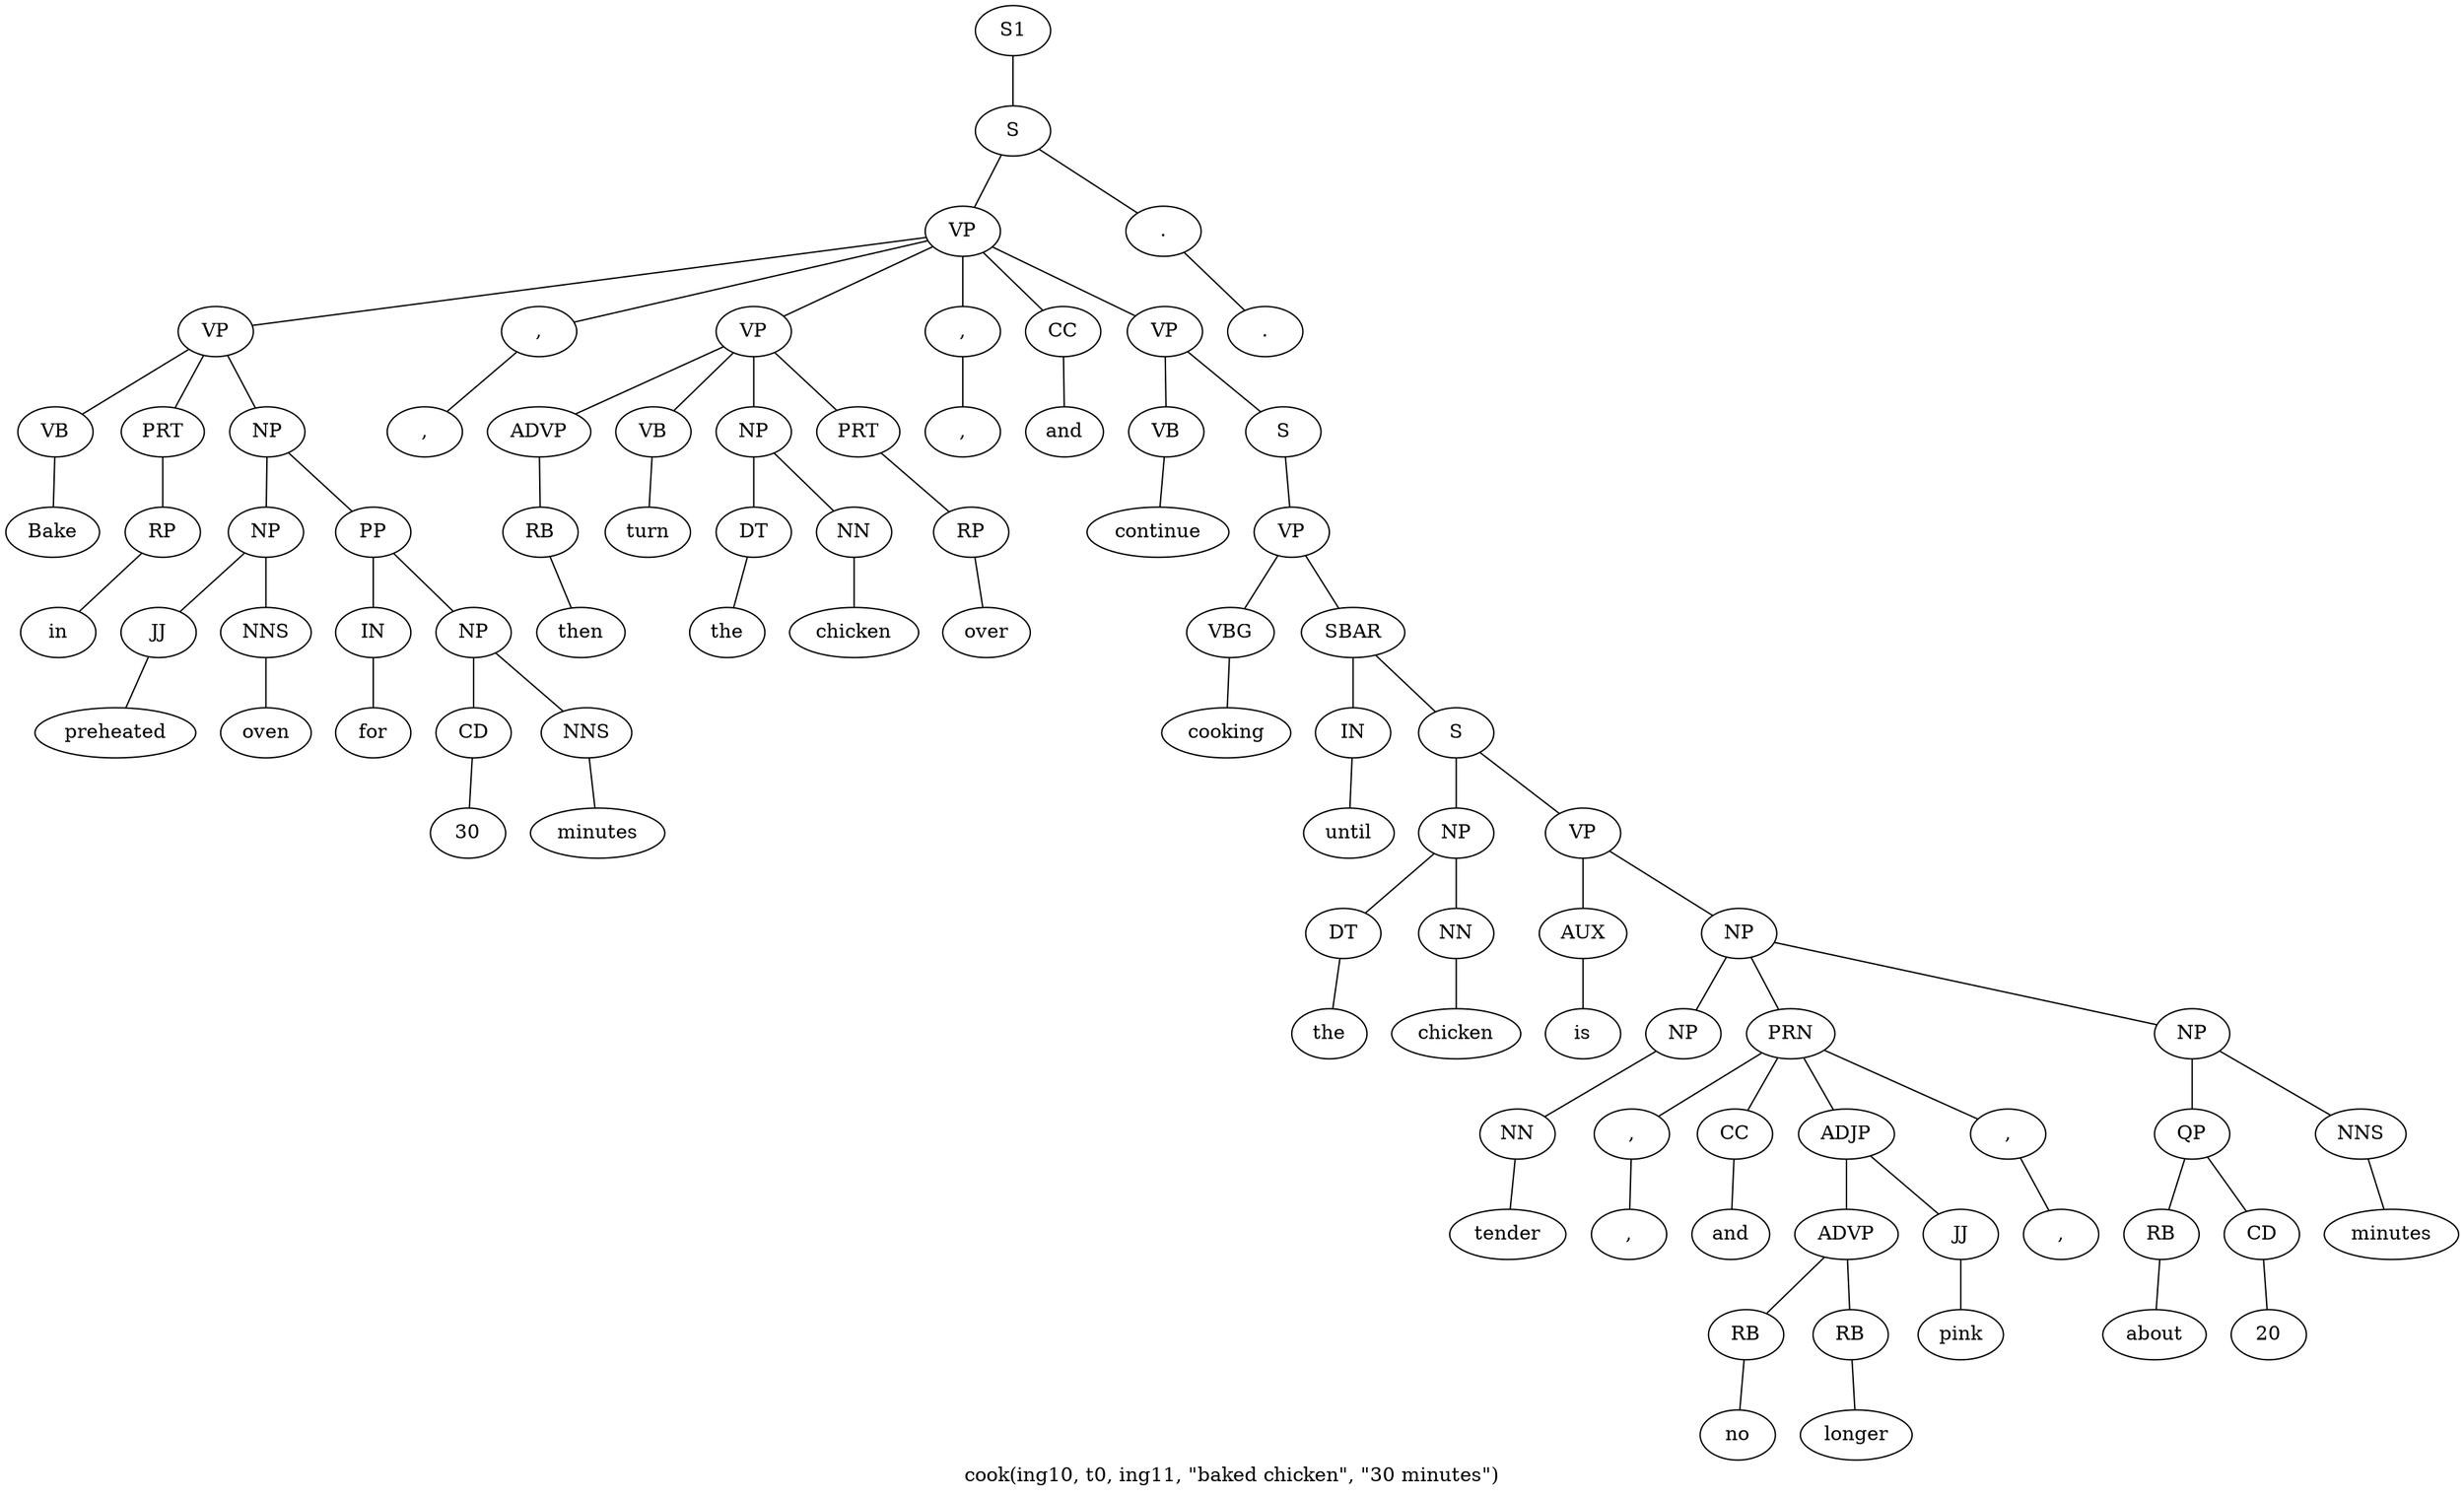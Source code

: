 graph SyntaxGraph {
	label = "cook(ing10, t0, ing11, \"baked chicken\", \"30 minutes\")";
	Node0 [label="S1"];
	Node1 [label="S"];
	Node2 [label="VP"];
	Node3 [label="VP"];
	Node4 [label="VB"];
	Node5 [label="Bake"];
	Node6 [label="PRT"];
	Node7 [label="RP"];
	Node8 [label="in"];
	Node9 [label="NP"];
	Node10 [label="NP"];
	Node11 [label="JJ"];
	Node12 [label="preheated"];
	Node13 [label="NNS"];
	Node14 [label="oven"];
	Node15 [label="PP"];
	Node16 [label="IN"];
	Node17 [label="for"];
	Node18 [label="NP"];
	Node19 [label="CD"];
	Node20 [label="30"];
	Node21 [label="NNS"];
	Node22 [label="minutes"];
	Node23 [label=","];
	Node24 [label=","];
	Node25 [label="VP"];
	Node26 [label="ADVP"];
	Node27 [label="RB"];
	Node28 [label="then"];
	Node29 [label="VB"];
	Node30 [label="turn"];
	Node31 [label="NP"];
	Node32 [label="DT"];
	Node33 [label="the"];
	Node34 [label="NN"];
	Node35 [label="chicken"];
	Node36 [label="PRT"];
	Node37 [label="RP"];
	Node38 [label="over"];
	Node39 [label=","];
	Node40 [label=","];
	Node41 [label="CC"];
	Node42 [label="and"];
	Node43 [label="VP"];
	Node44 [label="VB"];
	Node45 [label="continue"];
	Node46 [label="S"];
	Node47 [label="VP"];
	Node48 [label="VBG"];
	Node49 [label="cooking"];
	Node50 [label="SBAR"];
	Node51 [label="IN"];
	Node52 [label="until"];
	Node53 [label="S"];
	Node54 [label="NP"];
	Node55 [label="DT"];
	Node56 [label="the"];
	Node57 [label="NN"];
	Node58 [label="chicken"];
	Node59 [label="VP"];
	Node60 [label="AUX"];
	Node61 [label="is"];
	Node62 [label="NP"];
	Node63 [label="NP"];
	Node64 [label="NN"];
	Node65 [label="tender"];
	Node66 [label="PRN"];
	Node67 [label=","];
	Node68 [label=","];
	Node69 [label="CC"];
	Node70 [label="and"];
	Node71 [label="ADJP"];
	Node72 [label="ADVP"];
	Node73 [label="RB"];
	Node74 [label="no"];
	Node75 [label="RB"];
	Node76 [label="longer"];
	Node77 [label="JJ"];
	Node78 [label="pink"];
	Node79 [label=","];
	Node80 [label=","];
	Node81 [label="NP"];
	Node82 [label="QP"];
	Node83 [label="RB"];
	Node84 [label="about"];
	Node85 [label="CD"];
	Node86 [label="20"];
	Node87 [label="NNS"];
	Node88 [label="minutes"];
	Node89 [label="."];
	Node90 [label="."];

	Node0 -- Node1;
	Node1 -- Node2;
	Node1 -- Node89;
	Node2 -- Node3;
	Node2 -- Node23;
	Node2 -- Node25;
	Node2 -- Node39;
	Node2 -- Node41;
	Node2 -- Node43;
	Node3 -- Node4;
	Node3 -- Node6;
	Node3 -- Node9;
	Node4 -- Node5;
	Node6 -- Node7;
	Node7 -- Node8;
	Node9 -- Node10;
	Node9 -- Node15;
	Node10 -- Node11;
	Node10 -- Node13;
	Node11 -- Node12;
	Node13 -- Node14;
	Node15 -- Node16;
	Node15 -- Node18;
	Node16 -- Node17;
	Node18 -- Node19;
	Node18 -- Node21;
	Node19 -- Node20;
	Node21 -- Node22;
	Node23 -- Node24;
	Node25 -- Node26;
	Node25 -- Node29;
	Node25 -- Node31;
	Node25 -- Node36;
	Node26 -- Node27;
	Node27 -- Node28;
	Node29 -- Node30;
	Node31 -- Node32;
	Node31 -- Node34;
	Node32 -- Node33;
	Node34 -- Node35;
	Node36 -- Node37;
	Node37 -- Node38;
	Node39 -- Node40;
	Node41 -- Node42;
	Node43 -- Node44;
	Node43 -- Node46;
	Node44 -- Node45;
	Node46 -- Node47;
	Node47 -- Node48;
	Node47 -- Node50;
	Node48 -- Node49;
	Node50 -- Node51;
	Node50 -- Node53;
	Node51 -- Node52;
	Node53 -- Node54;
	Node53 -- Node59;
	Node54 -- Node55;
	Node54 -- Node57;
	Node55 -- Node56;
	Node57 -- Node58;
	Node59 -- Node60;
	Node59 -- Node62;
	Node60 -- Node61;
	Node62 -- Node63;
	Node62 -- Node66;
	Node62 -- Node81;
	Node63 -- Node64;
	Node64 -- Node65;
	Node66 -- Node67;
	Node66 -- Node69;
	Node66 -- Node71;
	Node66 -- Node79;
	Node67 -- Node68;
	Node69 -- Node70;
	Node71 -- Node72;
	Node71 -- Node77;
	Node72 -- Node73;
	Node72 -- Node75;
	Node73 -- Node74;
	Node75 -- Node76;
	Node77 -- Node78;
	Node79 -- Node80;
	Node81 -- Node82;
	Node81 -- Node87;
	Node82 -- Node83;
	Node82 -- Node85;
	Node83 -- Node84;
	Node85 -- Node86;
	Node87 -- Node88;
	Node89 -- Node90;
}